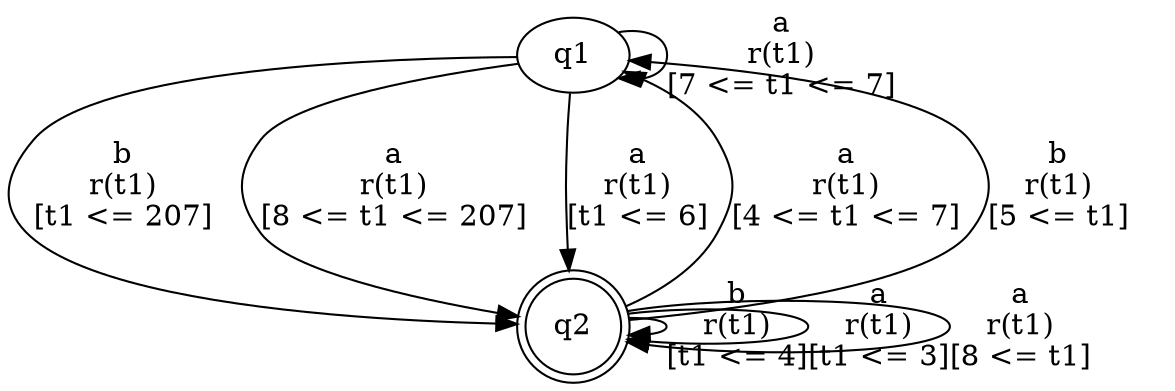 digraph "tests_1/test23/solution501/solution" {
	q1[label=q1]
	q2[label=q2 shape=doublecircle]
	q1 -> q2[label="b\nr(t1)\n[t1 <= 207]"]
	q2 -> q1[label="a\nr(t1)\n[4 <= t1 <= 7]"]
	q2 -> q1[label="b\nr(t1)\n[5 <= t1]"]
	q2 -> q2[label="b\nr(t1)\n[t1 <= 4]"]
	q2 -> q2[label="a\nr(t1)\n[t1 <= 3]"]
	q2 -> q2[label="a\nr(t1)\n[8 <= t1]"]
	q1 -> q1[label="a\nr(t1)\n[7 <= t1 <= 7]"]
	q1 -> q2[label="a\nr(t1)\n[8 <= t1 <= 207]"]
	q1 -> q2[label="a\nr(t1)\n[t1 <= 6]"]
}
